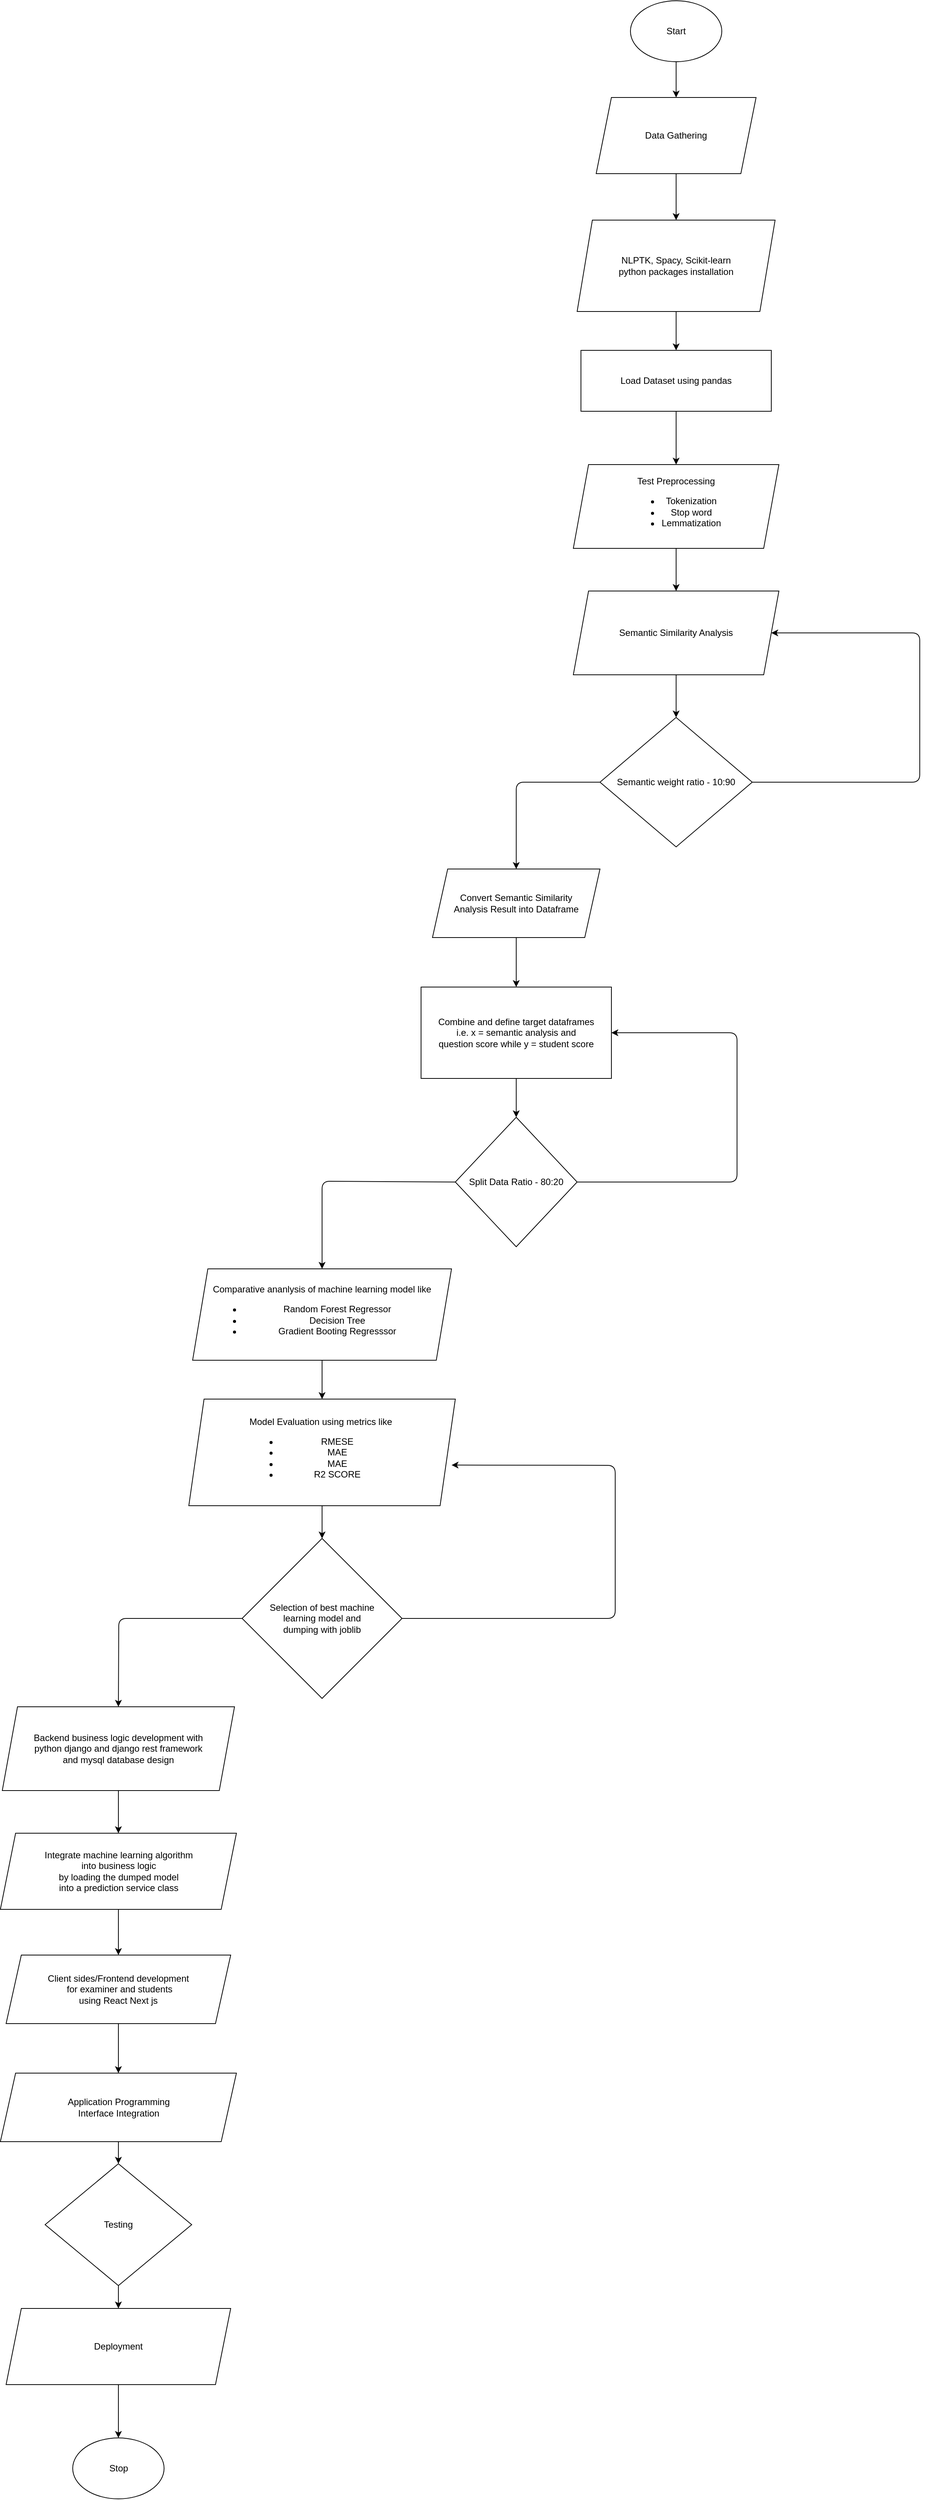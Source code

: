 <mxfile>
    <diagram id="v0POaVEqfWPxZcAgOBb1" name="Page-1">
        <mxGraphModel dx="2068" dy="1910" grid="1" gridSize="10" guides="1" tooltips="1" connect="1" arrows="1" fold="1" page="1" pageScale="1" pageWidth="850" pageHeight="1100" math="0" shadow="0">
            <root>
                <mxCell id="0"/>
                <mxCell id="1" parent="0"/>
                <mxCell id="24" style="edgeStyle=none;html=1;exitX=0.5;exitY=1;exitDx=0;exitDy=0;entryX=0.5;entryY=0;entryDx=0;entryDy=0;" edge="1" parent="1" source="2" target="3">
                    <mxGeometry relative="1" as="geometry"/>
                </mxCell>
                <mxCell id="2" value="Start" style="ellipse;whiteSpace=wrap;html=1;" parent="1" vertex="1">
                    <mxGeometry x="340" y="-70" width="120" height="80" as="geometry"/>
                </mxCell>
                <mxCell id="25" style="edgeStyle=none;html=1;exitX=0.5;exitY=1;exitDx=0;exitDy=0;entryX=0.5;entryY=0;entryDx=0;entryDy=0;" edge="1" parent="1" source="3" target="5">
                    <mxGeometry relative="1" as="geometry"/>
                </mxCell>
                <mxCell id="3" value="Data Gathering" style="shape=parallelogram;perimeter=parallelogramPerimeter;whiteSpace=wrap;html=1;fixedSize=1;" parent="1" vertex="1">
                    <mxGeometry x="295" y="57" width="210" height="100" as="geometry"/>
                </mxCell>
                <mxCell id="27" style="edgeStyle=none;html=1;exitX=0.5;exitY=1;exitDx=0;exitDy=0;entryX=0.5;entryY=0;entryDx=0;entryDy=0;" edge="1" parent="1" source="4" target="6">
                    <mxGeometry relative="1" as="geometry"/>
                </mxCell>
                <mxCell id="4" value="Load Dataset using pandas" style="rounded=0;whiteSpace=wrap;html=1;" parent="1" vertex="1">
                    <mxGeometry x="275" y="389" width="250" height="80" as="geometry"/>
                </mxCell>
                <mxCell id="26" style="edgeStyle=none;html=1;exitX=0.5;exitY=1;exitDx=0;exitDy=0;entryX=0.5;entryY=0;entryDx=0;entryDy=0;" edge="1" parent="1" source="5" target="4">
                    <mxGeometry relative="1" as="geometry"/>
                </mxCell>
                <mxCell id="5" value="NLPTK, Spacy, Scikit-learn &lt;br&gt;python packages installation" style="shape=parallelogram;perimeter=parallelogramPerimeter;whiteSpace=wrap;html=1;fixedSize=1;" parent="1" vertex="1">
                    <mxGeometry x="270" y="218" width="260" height="120" as="geometry"/>
                </mxCell>
                <mxCell id="28" style="edgeStyle=none;html=1;exitX=0.5;exitY=1;exitDx=0;exitDy=0;entryX=0.5;entryY=0;entryDx=0;entryDy=0;" edge="1" parent="1" source="6" target="7">
                    <mxGeometry relative="1" as="geometry"/>
                </mxCell>
                <mxCell id="6" value="&lt;div style=&quot;&quot;&gt;&lt;span style=&quot;background-color: initial;&quot;&gt;Test Preprocessing&lt;/span&gt;&lt;/div&gt;&lt;ul&gt;&lt;li style=&quot;&quot;&gt;Tokenization&lt;/li&gt;&lt;li style=&quot;&quot;&gt;Stop word&lt;/li&gt;&lt;li style=&quot;&quot;&gt;Lemmatization&lt;/li&gt;&lt;/ul&gt;" style="shape=parallelogram;perimeter=parallelogramPerimeter;whiteSpace=wrap;html=1;fixedSize=1;align=center;" parent="1" vertex="1">
                    <mxGeometry x="265" y="539" width="270" height="110" as="geometry"/>
                </mxCell>
                <mxCell id="29" style="edgeStyle=none;html=1;exitX=0.5;exitY=1;exitDx=0;exitDy=0;entryX=0.5;entryY=0;entryDx=0;entryDy=0;" edge="1" parent="1" source="7" target="8">
                    <mxGeometry relative="1" as="geometry"/>
                </mxCell>
                <mxCell id="7" value="&lt;div style=&quot;&quot;&gt;Semantic Similarity Analysis&lt;/div&gt;" style="shape=parallelogram;perimeter=parallelogramPerimeter;whiteSpace=wrap;html=1;fixedSize=1;align=center;" vertex="1" parent="1">
                    <mxGeometry x="265" y="705" width="270" height="110" as="geometry"/>
                </mxCell>
                <mxCell id="30" style="edgeStyle=none;html=1;exitX=0;exitY=0.5;exitDx=0;exitDy=0;entryX=0.5;entryY=0;entryDx=0;entryDy=0;" edge="1" parent="1" source="8" target="11">
                    <mxGeometry relative="1" as="geometry">
                        <Array as="points">
                            <mxPoint x="190" y="956"/>
                        </Array>
                    </mxGeometry>
                </mxCell>
                <mxCell id="31" style="edgeStyle=none;html=1;exitX=1;exitY=0.5;exitDx=0;exitDy=0;entryX=1;entryY=0.5;entryDx=0;entryDy=0;" edge="1" parent="1" source="8" target="7">
                    <mxGeometry relative="1" as="geometry">
                        <Array as="points">
                            <mxPoint x="720" y="956"/>
                            <mxPoint x="720" y="760"/>
                        </Array>
                    </mxGeometry>
                </mxCell>
                <mxCell id="8" value="Semantic weight ratio - 10:90" style="rhombus;whiteSpace=wrap;html=1;" vertex="1" parent="1">
                    <mxGeometry x="300" y="871" width="200" height="170" as="geometry"/>
                </mxCell>
                <mxCell id="33" style="edgeStyle=none;html=1;exitX=0.5;exitY=1;exitDx=0;exitDy=0;entryX=0.5;entryY=0;entryDx=0;entryDy=0;" edge="1" parent="1" source="9" target="12">
                    <mxGeometry relative="1" as="geometry"/>
                </mxCell>
                <mxCell id="9" value="Combine and define target dataframes&lt;br&gt;i.e. x = semantic analysis and&lt;br&gt;question score while y = student score" style="rounded=0;whiteSpace=wrap;html=1;" vertex="1" parent="1">
                    <mxGeometry x="65" y="1225" width="250" height="120" as="geometry"/>
                </mxCell>
                <mxCell id="32" style="edgeStyle=none;html=1;exitX=0.5;exitY=1;exitDx=0;exitDy=0;entryX=0.5;entryY=0;entryDx=0;entryDy=0;" edge="1" parent="1" source="11" target="9">
                    <mxGeometry relative="1" as="geometry"/>
                </mxCell>
                <mxCell id="11" value="Convert Semantic Similarity&lt;br&gt;Analysis Result into Dataframe" style="shape=parallelogram;perimeter=parallelogramPerimeter;whiteSpace=wrap;html=1;fixedSize=1;" vertex="1" parent="1">
                    <mxGeometry x="80" y="1070" width="220" height="90" as="geometry"/>
                </mxCell>
                <mxCell id="34" style="edgeStyle=none;html=1;exitX=0;exitY=0.5;exitDx=0;exitDy=0;entryX=0.5;entryY=0;entryDx=0;entryDy=0;" edge="1" parent="1" source="12" target="13">
                    <mxGeometry relative="1" as="geometry">
                        <Array as="points">
                            <mxPoint x="-65" y="1480"/>
                        </Array>
                    </mxGeometry>
                </mxCell>
                <mxCell id="35" style="edgeStyle=none;html=1;exitX=1;exitY=0.5;exitDx=0;exitDy=0;entryX=1;entryY=0.5;entryDx=0;entryDy=0;" edge="1" parent="1" source="12" target="9">
                    <mxGeometry relative="1" as="geometry">
                        <Array as="points">
                            <mxPoint x="480" y="1481"/>
                            <mxPoint x="480" y="1285"/>
                        </Array>
                    </mxGeometry>
                </mxCell>
                <mxCell id="12" value="Split Data Ratio - 80:20" style="rhombus;whiteSpace=wrap;html=1;" vertex="1" parent="1">
                    <mxGeometry x="110" y="1396" width="160" height="170" as="geometry"/>
                </mxCell>
                <mxCell id="38" style="edgeStyle=none;html=1;exitX=0.5;exitY=1;exitDx=0;exitDy=0;" edge="1" parent="1" source="13" target="14">
                    <mxGeometry relative="1" as="geometry"/>
                </mxCell>
                <mxCell id="13" value="Comparative ananlysis of machine learning model like &lt;br&gt;&lt;ul&gt;&lt;li&gt;Random Forest Regressor&lt;/li&gt;&lt;li&gt;Decision Tree&lt;/li&gt;&lt;li&gt;Gradient Booting Regresssor&lt;/li&gt;&lt;/ul&gt;" style="shape=parallelogram;perimeter=parallelogramPerimeter;whiteSpace=wrap;html=1;fixedSize=1;" vertex="1" parent="1">
                    <mxGeometry x="-235" y="1595" width="340" height="120" as="geometry"/>
                </mxCell>
                <mxCell id="39" style="edgeStyle=none;html=1;exitX=0.5;exitY=1;exitDx=0;exitDy=0;entryX=0.5;entryY=0;entryDx=0;entryDy=0;" edge="1" parent="1" source="14" target="15">
                    <mxGeometry relative="1" as="geometry"/>
                </mxCell>
                <mxCell id="14" value="Model Evaluation using metrics like&amp;nbsp;&lt;br&gt;&lt;ul&gt;&lt;li&gt;RMESE&lt;/li&gt;&lt;li&gt;MAE&lt;/li&gt;&lt;li&gt;MAE&lt;/li&gt;&lt;li&gt;R2 SCORE&lt;/li&gt;&lt;/ul&gt;" style="shape=parallelogram;perimeter=parallelogramPerimeter;whiteSpace=wrap;html=1;fixedSize=1;" vertex="1" parent="1">
                    <mxGeometry x="-240" y="1766" width="350" height="140" as="geometry"/>
                </mxCell>
                <mxCell id="40" style="edgeStyle=none;html=1;exitX=1;exitY=0.5;exitDx=0;exitDy=0;entryX=0.986;entryY=0.619;entryDx=0;entryDy=0;entryPerimeter=0;" edge="1" parent="1" source="15" target="14">
                    <mxGeometry relative="1" as="geometry">
                        <mxPoint x="240" y="1840" as="targetPoint"/>
                        <Array as="points">
                            <mxPoint x="320" y="2054"/>
                            <mxPoint x="320" y="1853"/>
                        </Array>
                    </mxGeometry>
                </mxCell>
                <mxCell id="41" style="edgeStyle=none;html=1;exitX=0;exitY=0.5;exitDx=0;exitDy=0;entryX=0.5;entryY=0;entryDx=0;entryDy=0;" edge="1" parent="1" source="15" target="16">
                    <mxGeometry relative="1" as="geometry">
                        <Array as="points">
                            <mxPoint x="-332" y="2054"/>
                        </Array>
                    </mxGeometry>
                </mxCell>
                <mxCell id="15" value="Selection of best machine&lt;br&gt;learning model and&lt;br&gt;dumping with joblib" style="rhombus;whiteSpace=wrap;html=1;" vertex="1" parent="1">
                    <mxGeometry x="-170" y="1949" width="210" height="210" as="geometry"/>
                </mxCell>
                <mxCell id="43" style="edgeStyle=none;html=1;exitX=0.5;exitY=1;exitDx=0;exitDy=0;entryX=0.5;entryY=0;entryDx=0;entryDy=0;" edge="1" parent="1" source="16" target="17">
                    <mxGeometry relative="1" as="geometry"/>
                </mxCell>
                <mxCell id="16" value="Backend business logic development with &lt;br&gt;python django and django rest framework &lt;br&gt;and mysql database design" style="shape=parallelogram;perimeter=parallelogramPerimeter;whiteSpace=wrap;html=1;fixedSize=1;" vertex="1" parent="1">
                    <mxGeometry x="-485" y="2170" width="305" height="110" as="geometry"/>
                </mxCell>
                <mxCell id="44" style="edgeStyle=none;html=1;exitX=0.5;exitY=1;exitDx=0;exitDy=0;entryX=0.5;entryY=0;entryDx=0;entryDy=0;" edge="1" parent="1" source="17" target="18">
                    <mxGeometry relative="1" as="geometry"/>
                </mxCell>
                <mxCell id="17" value="Integrate machine learning algorithm &lt;br&gt;into business logic&lt;br&gt;by loading the dumped model &lt;br&gt;into a prediction service class" style="shape=parallelogram;perimeter=parallelogramPerimeter;whiteSpace=wrap;html=1;fixedSize=1;" vertex="1" parent="1">
                    <mxGeometry x="-487.5" y="2336" width="310" height="100" as="geometry"/>
                </mxCell>
                <mxCell id="45" style="edgeStyle=none;html=1;exitX=0.5;exitY=1;exitDx=0;exitDy=0;entryX=0.5;entryY=0;entryDx=0;entryDy=0;" edge="1" parent="1" source="18" target="19">
                    <mxGeometry relative="1" as="geometry"/>
                </mxCell>
                <mxCell id="18" value="Client sides/Frontend development&lt;br&gt;&amp;nbsp;for examiner and students&lt;br&gt;using React Next js" style="shape=parallelogram;perimeter=parallelogramPerimeter;whiteSpace=wrap;html=1;fixedSize=1;" vertex="1" parent="1">
                    <mxGeometry x="-480" y="2496" width="295" height="90" as="geometry"/>
                </mxCell>
                <mxCell id="46" style="edgeStyle=none;html=1;exitX=0.5;exitY=1;exitDx=0;exitDy=0;" edge="1" parent="1" source="19" target="20">
                    <mxGeometry relative="1" as="geometry"/>
                </mxCell>
                <mxCell id="19" value="Application Programming &lt;br&gt;Interface Integration" style="shape=parallelogram;perimeter=parallelogramPerimeter;whiteSpace=wrap;html=1;fixedSize=1;" vertex="1" parent="1">
                    <mxGeometry x="-487.5" y="2651" width="310" height="90" as="geometry"/>
                </mxCell>
                <mxCell id="47" style="edgeStyle=none;html=1;exitX=0.5;exitY=1;exitDx=0;exitDy=0;entryX=0.5;entryY=0;entryDx=0;entryDy=0;" edge="1" parent="1" source="20" target="22">
                    <mxGeometry relative="1" as="geometry"/>
                </mxCell>
                <mxCell id="20" value="Testing" style="rhombus;whiteSpace=wrap;html=1;" vertex="1" parent="1">
                    <mxGeometry x="-428.75" y="2770" width="192.5" height="160" as="geometry"/>
                </mxCell>
                <mxCell id="48" style="edgeStyle=none;html=1;exitX=0.5;exitY=1;exitDx=0;exitDy=0;entryX=0.5;entryY=0;entryDx=0;entryDy=0;" edge="1" parent="1" source="22" target="23">
                    <mxGeometry relative="1" as="geometry"/>
                </mxCell>
                <mxCell id="22" value="Deployment" style="shape=parallelogram;perimeter=parallelogramPerimeter;whiteSpace=wrap;html=1;fixedSize=1;" vertex="1" parent="1">
                    <mxGeometry x="-480" y="2960" width="295" height="100" as="geometry"/>
                </mxCell>
                <mxCell id="23" value="Stop" style="ellipse;whiteSpace=wrap;html=1;" vertex="1" parent="1">
                    <mxGeometry x="-392.5" y="3130" width="120" height="80" as="geometry"/>
                </mxCell>
            </root>
        </mxGraphModel>
    </diagram>
</mxfile>